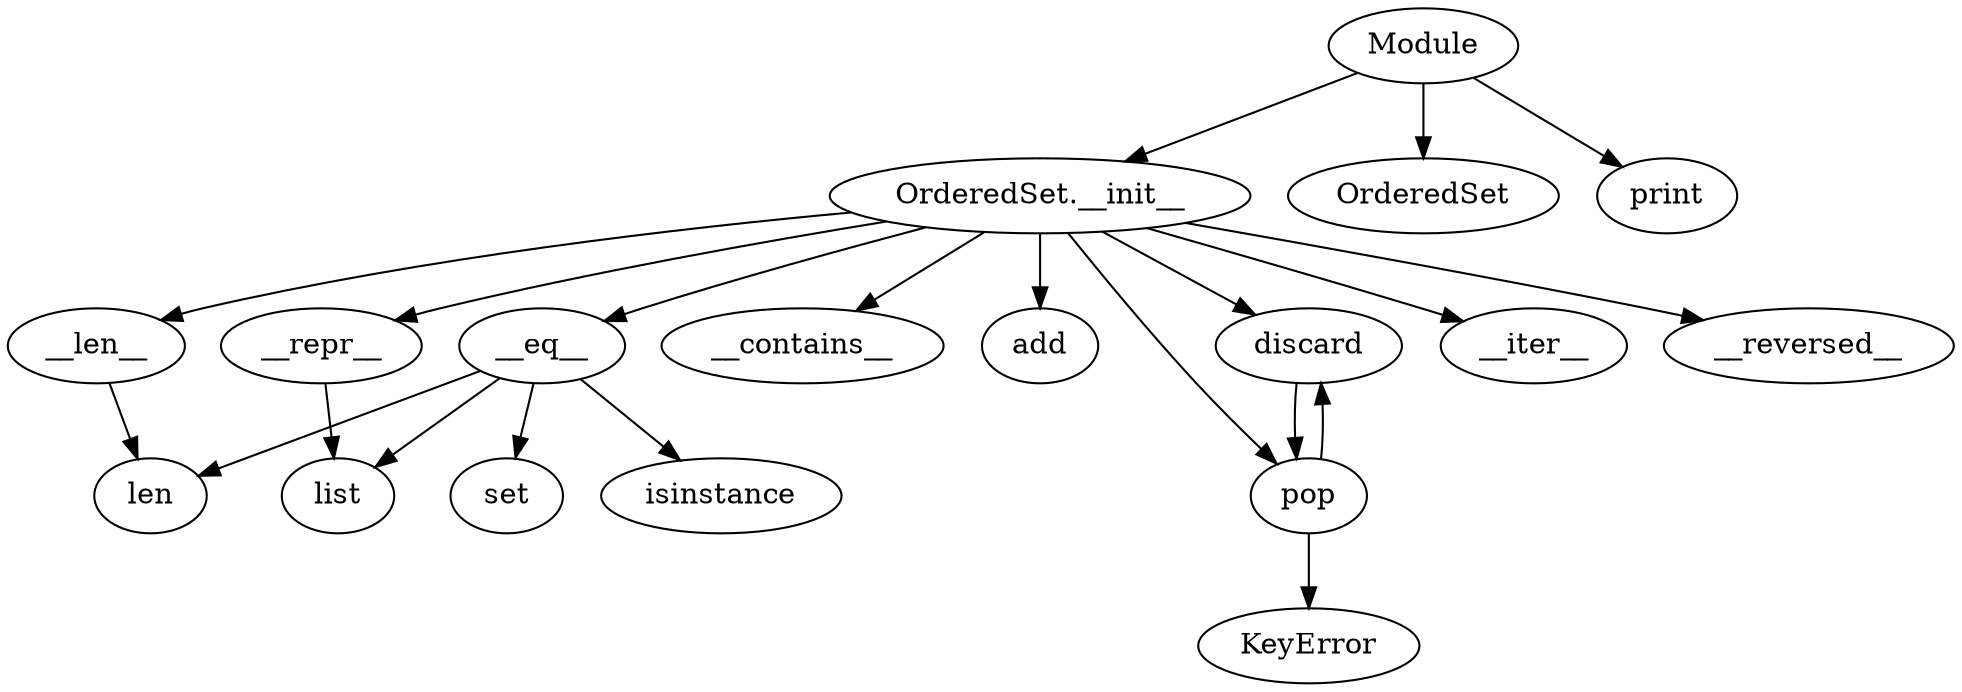 strict digraph  {
__len__;
len;
__contains__;
add;
discard;
pop;
__iter__;
__reversed__;
KeyError;
__repr__;
list;
__eq__;
isinstance;
set;
Module;
"OrderedSet.__init__";
OrderedSet;
print;
__len__ -> len;
discard -> pop;
pop -> KeyError;
pop -> discard;
__repr__ -> list;
__eq__ -> isinstance;
__eq__ -> len;
__eq__ -> list;
__eq__ -> set;
Module -> "OrderedSet.__init__";
Module -> OrderedSet;
Module -> print;
"OrderedSet.__init__" -> __len__;
"OrderedSet.__init__" -> __contains__;
"OrderedSet.__init__" -> add;
"OrderedSet.__init__" -> discard;
"OrderedSet.__init__" -> __iter__;
"OrderedSet.__init__" -> __reversed__;
"OrderedSet.__init__" -> pop;
"OrderedSet.__init__" -> __repr__;
"OrderedSet.__init__" -> __eq__;
}

